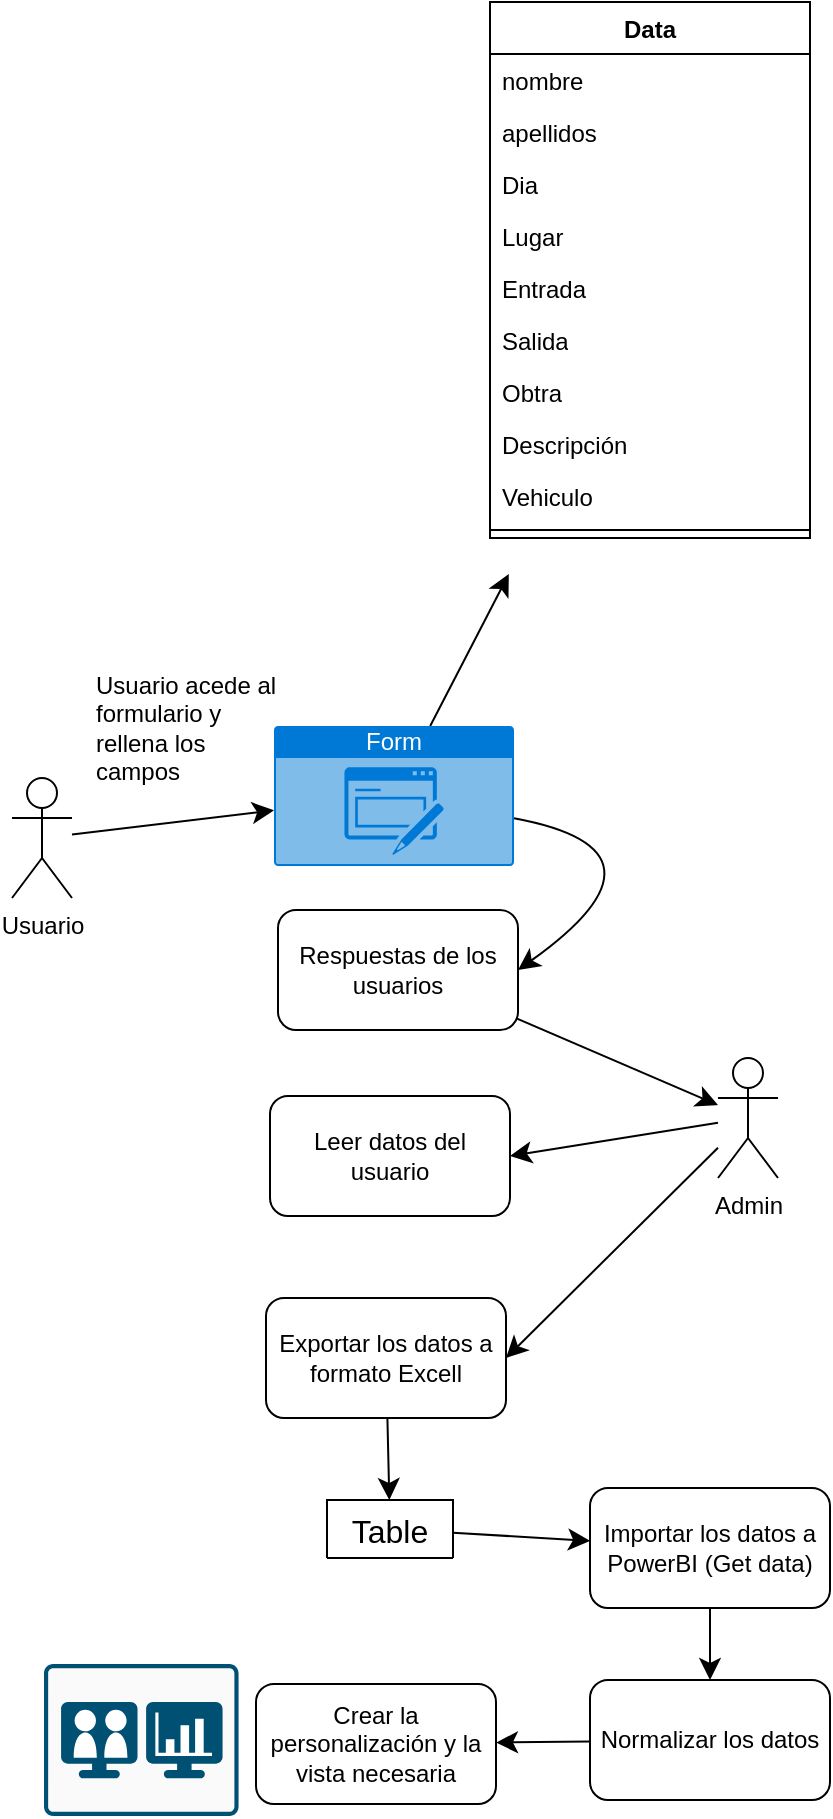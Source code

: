 <mxfile version="24.7.17">
  <diagram name="Página-1" id="6SvGxFxNrFyceDJbBxu8">
    <mxGraphModel dx="1436" dy="1089" grid="0" gridSize="10" guides="1" tooltips="1" connect="1" arrows="1" fold="1" page="0" pageScale="1" pageWidth="827" pageHeight="1169" math="0" shadow="0">
      <root>
        <mxCell id="0" />
        <mxCell id="1" parent="0" />
        <mxCell id="nfXCK9SX9q68emdtZE8b-12" style="edgeStyle=none;curved=1;rounded=0;orthogonalLoop=1;jettySize=auto;html=1;fontSize=12;startSize=8;endSize=8;" edge="1" parent="1" target="nfXCK9SX9q68emdtZE8b-9">
          <mxGeometry relative="1" as="geometry">
            <mxPoint x="216" y="175.81" as="sourcePoint" />
          </mxGeometry>
        </mxCell>
        <mxCell id="nfXCK9SX9q68emdtZE8b-6" value="Leer datos del usuario" style="whiteSpace=wrap;html=1;rounded=1;" vertex="1" parent="1">
          <mxGeometry x="96" y="216" width="120" height="60" as="geometry" />
        </mxCell>
        <mxCell id="nfXCK9SX9q68emdtZE8b-133" style="edgeStyle=none;curved=1;rounded=0;orthogonalLoop=1;jettySize=auto;html=1;fontSize=12;startSize=8;endSize=8;" edge="1" parent="1" source="nfXCK9SX9q68emdtZE8b-8" target="nfXCK9SX9q68emdtZE8b-83">
          <mxGeometry relative="1" as="geometry" />
        </mxCell>
        <mxCell id="nfXCK9SX9q68emdtZE8b-8" value="Usuario&lt;div&gt;&lt;br&gt;&lt;/div&gt;&lt;div&gt;&lt;br&gt;&lt;/div&gt;" style="shape=umlActor;verticalLabelPosition=bottom;verticalAlign=top;html=1;outlineConnect=0;" vertex="1" parent="1">
          <mxGeometry x="-33" y="57" width="30" height="60" as="geometry" />
        </mxCell>
        <mxCell id="nfXCK9SX9q68emdtZE8b-13" style="edgeStyle=none;curved=1;rounded=0;orthogonalLoop=1;jettySize=auto;html=1;entryX=1;entryY=0.5;entryDx=0;entryDy=0;fontSize=12;startSize=8;endSize=8;" edge="1" parent="1" source="nfXCK9SX9q68emdtZE8b-9" target="nfXCK9SX9q68emdtZE8b-6">
          <mxGeometry relative="1" as="geometry" />
        </mxCell>
        <mxCell id="nfXCK9SX9q68emdtZE8b-15" style="edgeStyle=none;curved=1;rounded=0;orthogonalLoop=1;jettySize=auto;html=1;entryX=1;entryY=0.5;entryDx=0;entryDy=0;fontSize=12;startSize=8;endSize=8;" edge="1" parent="1" source="nfXCK9SX9q68emdtZE8b-9" target="nfXCK9SX9q68emdtZE8b-14">
          <mxGeometry relative="1" as="geometry" />
        </mxCell>
        <mxCell id="nfXCK9SX9q68emdtZE8b-9" value="Admin" style="shape=umlActor;verticalLabelPosition=bottom;verticalAlign=top;html=1;outlineConnect=0;" vertex="1" parent="1">
          <mxGeometry x="320" y="197" width="30" height="60" as="geometry" />
        </mxCell>
        <mxCell id="nfXCK9SX9q68emdtZE8b-30" style="edgeStyle=none;curved=1;rounded=0;orthogonalLoop=1;jettySize=auto;html=1;fontSize=12;startSize=8;endSize=8;" edge="1" parent="1" source="nfXCK9SX9q68emdtZE8b-14" target="nfXCK9SX9q68emdtZE8b-17">
          <mxGeometry relative="1" as="geometry" />
        </mxCell>
        <mxCell id="nfXCK9SX9q68emdtZE8b-14" value="Exportar los datos a formato Excell" style="whiteSpace=wrap;html=1;rounded=1;" vertex="1" parent="1">
          <mxGeometry x="94" y="317" width="120" height="60" as="geometry" />
        </mxCell>
        <mxCell id="nfXCK9SX9q68emdtZE8b-33" style="edgeStyle=none;curved=1;rounded=0;orthogonalLoop=1;jettySize=auto;html=1;fontSize=12;startSize=8;endSize=8;" edge="1" parent="1" source="nfXCK9SX9q68emdtZE8b-17" target="nfXCK9SX9q68emdtZE8b-32">
          <mxGeometry relative="1" as="geometry" />
        </mxCell>
        <mxCell id="nfXCK9SX9q68emdtZE8b-17" value="Table" style="shape=table;startSize=30;container=1;collapsible=0;childLayout=tableLayout;strokeColor=default;fontSize=16;" vertex="1" parent="1">
          <mxGeometry x="124.5" y="418" width="63" height="29" as="geometry" />
        </mxCell>
        <mxCell id="nfXCK9SX9q68emdtZE8b-18" value="" style="shape=tableRow;horizontal=0;startSize=0;swimlaneHead=0;swimlaneBody=0;strokeColor=inherit;top=0;left=0;bottom=0;right=0;collapsible=0;dropTarget=0;fillColor=none;points=[[0,0.5],[1,0.5]];portConstraint=eastwest;fontSize=16;" vertex="1" visible="0" parent="nfXCK9SX9q68emdtZE8b-17">
          <mxGeometry y="30" width="180" height="40" as="geometry" />
        </mxCell>
        <mxCell id="nfXCK9SX9q68emdtZE8b-19" value="" style="shape=partialRectangle;html=1;whiteSpace=wrap;connectable=0;strokeColor=inherit;overflow=hidden;fillColor=none;top=0;left=0;bottom=0;right=0;pointerEvents=1;fontSize=16;" vertex="1" parent="nfXCK9SX9q68emdtZE8b-18">
          <mxGeometry width="60" height="40" as="geometry">
            <mxRectangle width="60" height="40" as="alternateBounds" />
          </mxGeometry>
        </mxCell>
        <mxCell id="nfXCK9SX9q68emdtZE8b-20" value="" style="shape=partialRectangle;html=1;whiteSpace=wrap;connectable=0;strokeColor=inherit;overflow=hidden;fillColor=none;top=0;left=0;bottom=0;right=0;pointerEvents=1;fontSize=16;" vertex="1" parent="nfXCK9SX9q68emdtZE8b-18">
          <mxGeometry x="60" width="60" height="40" as="geometry">
            <mxRectangle width="60" height="40" as="alternateBounds" />
          </mxGeometry>
        </mxCell>
        <mxCell id="nfXCK9SX9q68emdtZE8b-21" value="" style="shape=partialRectangle;html=1;whiteSpace=wrap;connectable=0;strokeColor=inherit;overflow=hidden;fillColor=none;top=0;left=0;bottom=0;right=0;pointerEvents=1;fontSize=16;" vertex="1" parent="nfXCK9SX9q68emdtZE8b-18">
          <mxGeometry x="120" width="60" height="40" as="geometry">
            <mxRectangle width="60" height="40" as="alternateBounds" />
          </mxGeometry>
        </mxCell>
        <mxCell id="nfXCK9SX9q68emdtZE8b-22" value="" style="shape=tableRow;horizontal=0;startSize=0;swimlaneHead=0;swimlaneBody=0;strokeColor=inherit;top=0;left=0;bottom=0;right=0;collapsible=0;dropTarget=0;fillColor=none;points=[[0,0.5],[1,0.5]];portConstraint=eastwest;fontSize=16;" vertex="1" visible="0" parent="nfXCK9SX9q68emdtZE8b-17">
          <mxGeometry y="70" width="180" height="40" as="geometry" />
        </mxCell>
        <mxCell id="nfXCK9SX9q68emdtZE8b-23" value="" style="shape=partialRectangle;html=1;whiteSpace=wrap;connectable=0;strokeColor=inherit;overflow=hidden;fillColor=none;top=0;left=0;bottom=0;right=0;pointerEvents=1;fontSize=16;" vertex="1" parent="nfXCK9SX9q68emdtZE8b-22">
          <mxGeometry width="60" height="40" as="geometry">
            <mxRectangle width="60" height="40" as="alternateBounds" />
          </mxGeometry>
        </mxCell>
        <mxCell id="nfXCK9SX9q68emdtZE8b-24" value="" style="shape=partialRectangle;html=1;whiteSpace=wrap;connectable=0;strokeColor=inherit;overflow=hidden;fillColor=none;top=0;left=0;bottom=0;right=0;pointerEvents=1;fontSize=16;" vertex="1" parent="nfXCK9SX9q68emdtZE8b-22">
          <mxGeometry x="60" width="60" height="40" as="geometry">
            <mxRectangle width="60" height="40" as="alternateBounds" />
          </mxGeometry>
        </mxCell>
        <mxCell id="nfXCK9SX9q68emdtZE8b-25" value="" style="shape=partialRectangle;html=1;whiteSpace=wrap;connectable=0;strokeColor=inherit;overflow=hidden;fillColor=none;top=0;left=0;bottom=0;right=0;pointerEvents=1;fontSize=16;" vertex="1" parent="nfXCK9SX9q68emdtZE8b-22">
          <mxGeometry x="120" width="60" height="40" as="geometry">
            <mxRectangle width="60" height="40" as="alternateBounds" />
          </mxGeometry>
        </mxCell>
        <mxCell id="nfXCK9SX9q68emdtZE8b-26" value="" style="shape=tableRow;horizontal=0;startSize=0;swimlaneHead=0;swimlaneBody=0;strokeColor=inherit;top=0;left=0;bottom=0;right=0;collapsible=0;dropTarget=0;fillColor=none;points=[[0,0.5],[1,0.5]];portConstraint=eastwest;fontSize=16;" vertex="1" visible="0" parent="nfXCK9SX9q68emdtZE8b-17">
          <mxGeometry y="110" width="180" height="40" as="geometry" />
        </mxCell>
        <mxCell id="nfXCK9SX9q68emdtZE8b-27" value="" style="shape=partialRectangle;html=1;whiteSpace=wrap;connectable=0;strokeColor=inherit;overflow=hidden;fillColor=none;top=0;left=0;bottom=0;right=0;pointerEvents=1;fontSize=16;" vertex="1" parent="nfXCK9SX9q68emdtZE8b-26">
          <mxGeometry width="60" height="40" as="geometry">
            <mxRectangle width="60" height="40" as="alternateBounds" />
          </mxGeometry>
        </mxCell>
        <mxCell id="nfXCK9SX9q68emdtZE8b-28" value="" style="shape=partialRectangle;html=1;whiteSpace=wrap;connectable=0;strokeColor=inherit;overflow=hidden;fillColor=none;top=0;left=0;bottom=0;right=0;pointerEvents=1;fontSize=16;" vertex="1" parent="nfXCK9SX9q68emdtZE8b-26">
          <mxGeometry x="60" width="60" height="40" as="geometry">
            <mxRectangle width="60" height="40" as="alternateBounds" />
          </mxGeometry>
        </mxCell>
        <mxCell id="nfXCK9SX9q68emdtZE8b-29" value="" style="shape=partialRectangle;html=1;whiteSpace=wrap;connectable=0;strokeColor=inherit;overflow=hidden;fillColor=none;top=0;left=0;bottom=0;right=0;pointerEvents=1;fontSize=16;" vertex="1" parent="nfXCK9SX9q68emdtZE8b-26">
          <mxGeometry x="120" width="60" height="40" as="geometry">
            <mxRectangle width="60" height="40" as="alternateBounds" />
          </mxGeometry>
        </mxCell>
        <mxCell id="nfXCK9SX9q68emdtZE8b-35" value="" style="edgeStyle=none;curved=1;rounded=0;orthogonalLoop=1;jettySize=auto;html=1;fontSize=12;startSize=8;endSize=8;" edge="1" parent="1" source="nfXCK9SX9q68emdtZE8b-32" target="nfXCK9SX9q68emdtZE8b-34">
          <mxGeometry relative="1" as="geometry" />
        </mxCell>
        <mxCell id="nfXCK9SX9q68emdtZE8b-32" value="Importar los datos a PowerBI (Get data)" style="whiteSpace=wrap;html=1;rounded=1;" vertex="1" parent="1">
          <mxGeometry x="256" y="412" width="120" height="60" as="geometry" />
        </mxCell>
        <mxCell id="nfXCK9SX9q68emdtZE8b-37" value="" style="edgeStyle=none;curved=1;rounded=0;orthogonalLoop=1;jettySize=auto;html=1;fontSize=12;startSize=8;endSize=8;" edge="1" parent="1" source="nfXCK9SX9q68emdtZE8b-34" target="nfXCK9SX9q68emdtZE8b-36">
          <mxGeometry relative="1" as="geometry" />
        </mxCell>
        <mxCell id="nfXCK9SX9q68emdtZE8b-34" value="Normalizar los datos" style="whiteSpace=wrap;html=1;rounded=1;" vertex="1" parent="1">
          <mxGeometry x="256" y="508" width="120" height="60" as="geometry" />
        </mxCell>
        <mxCell id="nfXCK9SX9q68emdtZE8b-36" value="Crear la personalización y la vista necesaria" style="whiteSpace=wrap;html=1;rounded=1;" vertex="1" parent="1">
          <mxGeometry x="89" y="510" width="120" height="60" as="geometry" />
        </mxCell>
        <mxCell id="nfXCK9SX9q68emdtZE8b-84" style="edgeStyle=none;curved=1;rounded=0;orthogonalLoop=1;jettySize=auto;html=1;fontSize=12;startSize=8;endSize=8;" edge="1" parent="1" source="nfXCK9SX9q68emdtZE8b-83">
          <mxGeometry relative="1" as="geometry">
            <mxPoint x="215.404" y="-45" as="targetPoint" />
          </mxGeometry>
        </mxCell>
        <mxCell id="nfXCK9SX9q68emdtZE8b-137" style="edgeStyle=none;curved=1;rounded=0;orthogonalLoop=1;jettySize=auto;html=1;entryX=1;entryY=0.5;entryDx=0;entryDy=0;fontSize=12;startSize=8;endSize=8;" edge="1" parent="1" source="nfXCK9SX9q68emdtZE8b-83" target="nfXCK9SX9q68emdtZE8b-135">
          <mxGeometry relative="1" as="geometry">
            <Array as="points">
              <mxPoint x="304" y="93" />
            </Array>
          </mxGeometry>
        </mxCell>
        <mxCell id="nfXCK9SX9q68emdtZE8b-83" value="Form" style="html=1;whiteSpace=wrap;strokeColor=none;fillColor=#0079D6;labelPosition=center;verticalLabelPosition=middle;verticalAlign=top;align=center;fontSize=12;outlineConnect=0;spacingTop=-6;fontColor=#FFFFFF;sketch=0;shape=mxgraph.sitemap.form;" vertex="1" parent="1">
          <mxGeometry x="98" y="31" width="120" height="70" as="geometry" />
        </mxCell>
        <mxCell id="nfXCK9SX9q68emdtZE8b-121" value="Data" style="swimlane;fontStyle=1;align=center;verticalAlign=top;childLayout=stackLayout;horizontal=1;startSize=26;horizontalStack=0;resizeParent=1;resizeParentMax=0;resizeLast=0;collapsible=1;marginBottom=0;whiteSpace=wrap;html=1;" vertex="1" parent="1">
          <mxGeometry x="206" y="-331" width="160" height="268" as="geometry" />
        </mxCell>
        <mxCell id="nfXCK9SX9q68emdtZE8b-125" value="nombre" style="text;strokeColor=none;fillColor=none;align=left;verticalAlign=top;spacingLeft=4;spacingRight=4;overflow=hidden;rotatable=0;points=[[0,0.5],[1,0.5]];portConstraint=eastwest;whiteSpace=wrap;html=1;" vertex="1" parent="nfXCK9SX9q68emdtZE8b-121">
          <mxGeometry y="26" width="160" height="26" as="geometry" />
        </mxCell>
        <mxCell id="nfXCK9SX9q68emdtZE8b-122" value="apellidos" style="text;strokeColor=none;fillColor=none;align=left;verticalAlign=top;spacingLeft=4;spacingRight=4;overflow=hidden;rotatable=0;points=[[0,0.5],[1,0.5]];portConstraint=eastwest;whiteSpace=wrap;html=1;" vertex="1" parent="nfXCK9SX9q68emdtZE8b-121">
          <mxGeometry y="52" width="160" height="26" as="geometry" />
        </mxCell>
        <mxCell id="nfXCK9SX9q68emdtZE8b-126" value="Dia" style="text;strokeColor=none;fillColor=none;align=left;verticalAlign=top;spacingLeft=4;spacingRight=4;overflow=hidden;rotatable=0;points=[[0,0.5],[1,0.5]];portConstraint=eastwest;whiteSpace=wrap;html=1;" vertex="1" parent="nfXCK9SX9q68emdtZE8b-121">
          <mxGeometry y="78" width="160" height="26" as="geometry" />
        </mxCell>
        <mxCell id="nfXCK9SX9q68emdtZE8b-127" value="Lugar" style="text;strokeColor=none;fillColor=none;align=left;verticalAlign=top;spacingLeft=4;spacingRight=4;overflow=hidden;rotatable=0;points=[[0,0.5],[1,0.5]];portConstraint=eastwest;whiteSpace=wrap;html=1;" vertex="1" parent="nfXCK9SX9q68emdtZE8b-121">
          <mxGeometry y="104" width="160" height="26" as="geometry" />
        </mxCell>
        <mxCell id="nfXCK9SX9q68emdtZE8b-128" value="Entrada" style="text;strokeColor=none;fillColor=none;align=left;verticalAlign=top;spacingLeft=4;spacingRight=4;overflow=hidden;rotatable=0;points=[[0,0.5],[1,0.5]];portConstraint=eastwest;whiteSpace=wrap;html=1;" vertex="1" parent="nfXCK9SX9q68emdtZE8b-121">
          <mxGeometry y="130" width="160" height="26" as="geometry" />
        </mxCell>
        <mxCell id="nfXCK9SX9q68emdtZE8b-129" value="Salida" style="text;strokeColor=none;fillColor=none;align=left;verticalAlign=top;spacingLeft=4;spacingRight=4;overflow=hidden;rotatable=0;points=[[0,0.5],[1,0.5]];portConstraint=eastwest;whiteSpace=wrap;html=1;" vertex="1" parent="nfXCK9SX9q68emdtZE8b-121">
          <mxGeometry y="156" width="160" height="26" as="geometry" />
        </mxCell>
        <mxCell id="nfXCK9SX9q68emdtZE8b-130" value="Obtra" style="text;strokeColor=none;fillColor=none;align=left;verticalAlign=top;spacingLeft=4;spacingRight=4;overflow=hidden;rotatable=0;points=[[0,0.5],[1,0.5]];portConstraint=eastwest;whiteSpace=wrap;html=1;" vertex="1" parent="nfXCK9SX9q68emdtZE8b-121">
          <mxGeometry y="182" width="160" height="26" as="geometry" />
        </mxCell>
        <mxCell id="nfXCK9SX9q68emdtZE8b-131" value="Descripción" style="text;strokeColor=none;fillColor=none;align=left;verticalAlign=top;spacingLeft=4;spacingRight=4;overflow=hidden;rotatable=0;points=[[0,0.5],[1,0.5]];portConstraint=eastwest;whiteSpace=wrap;html=1;" vertex="1" parent="nfXCK9SX9q68emdtZE8b-121">
          <mxGeometry y="208" width="160" height="26" as="geometry" />
        </mxCell>
        <mxCell id="nfXCK9SX9q68emdtZE8b-132" value="Vehiculo" style="text;strokeColor=none;fillColor=none;align=left;verticalAlign=top;spacingLeft=4;spacingRight=4;overflow=hidden;rotatable=0;points=[[0,0.5],[1,0.5]];portConstraint=eastwest;whiteSpace=wrap;html=1;" vertex="1" parent="nfXCK9SX9q68emdtZE8b-121">
          <mxGeometry y="234" width="160" height="26" as="geometry" />
        </mxCell>
        <mxCell id="nfXCK9SX9q68emdtZE8b-123" value="" style="line;strokeWidth=1;fillColor=none;align=left;verticalAlign=middle;spacingTop=-1;spacingLeft=3;spacingRight=3;rotatable=0;labelPosition=right;points=[];portConstraint=eastwest;strokeColor=inherit;" vertex="1" parent="nfXCK9SX9q68emdtZE8b-121">
          <mxGeometry y="260" width="160" height="8" as="geometry" />
        </mxCell>
        <mxCell id="nfXCK9SX9q68emdtZE8b-134" value="Usuario acede al formulario y rellena los campos&lt;div style=&quot;forced-color-adjust: none;&quot;&gt;&lt;br style=&quot;forced-color-adjust: none; color: rgb(0, 0, 0); font-family: Helvetica; font-size: 12px; font-style: normal; font-variant-ligatures: normal; font-variant-caps: normal; font-weight: 400; letter-spacing: normal; orphans: 2; text-align: center; text-indent: 0px; text-transform: none; widows: 2; word-spacing: 0px; -webkit-text-stroke-width: 0px; white-space: normal; background-color: rgb(255, 255, 255); text-decoration-thickness: initial; text-decoration-style: initial; text-decoration-color: initial;&quot;&gt;&#xa;&#xa;&lt;/div&gt;" style="text;whiteSpace=wrap;html=1;" vertex="1" parent="1">
          <mxGeometry x="7" y="-3" width="95" height="80" as="geometry" />
        </mxCell>
        <mxCell id="nfXCK9SX9q68emdtZE8b-135" value="Respuestas de los usuarios" style="whiteSpace=wrap;html=1;rounded=1;" vertex="1" parent="1">
          <mxGeometry x="100" y="123" width="120" height="60" as="geometry" />
        </mxCell>
        <mxCell id="nfXCK9SX9q68emdtZE8b-139" value="" style="sketch=0;points=[[0.015,0.015,0],[0.985,0.015,0],[0.985,0.985,0],[0.015,0.985,0],[0.25,0,0],[0.5,0,0],[0.75,0,0],[1,0.25,0],[1,0.5,0],[1,0.75,0],[0.75,1,0],[0.5,1,0],[0.25,1,0],[0,0.75,0],[0,0.5,0],[0,0.25,0]];verticalLabelPosition=bottom;html=1;verticalAlign=top;aspect=fixed;align=center;pointerEvents=1;shape=mxgraph.cisco19.rect;prIcon=telepresence_endpoint_twin_data_display;fillColor=#FAFAFA;strokeColor=#005073;" vertex="1" parent="1">
          <mxGeometry x="-17" y="500" width="97.28" height="76" as="geometry" />
        </mxCell>
      </root>
    </mxGraphModel>
  </diagram>
</mxfile>
